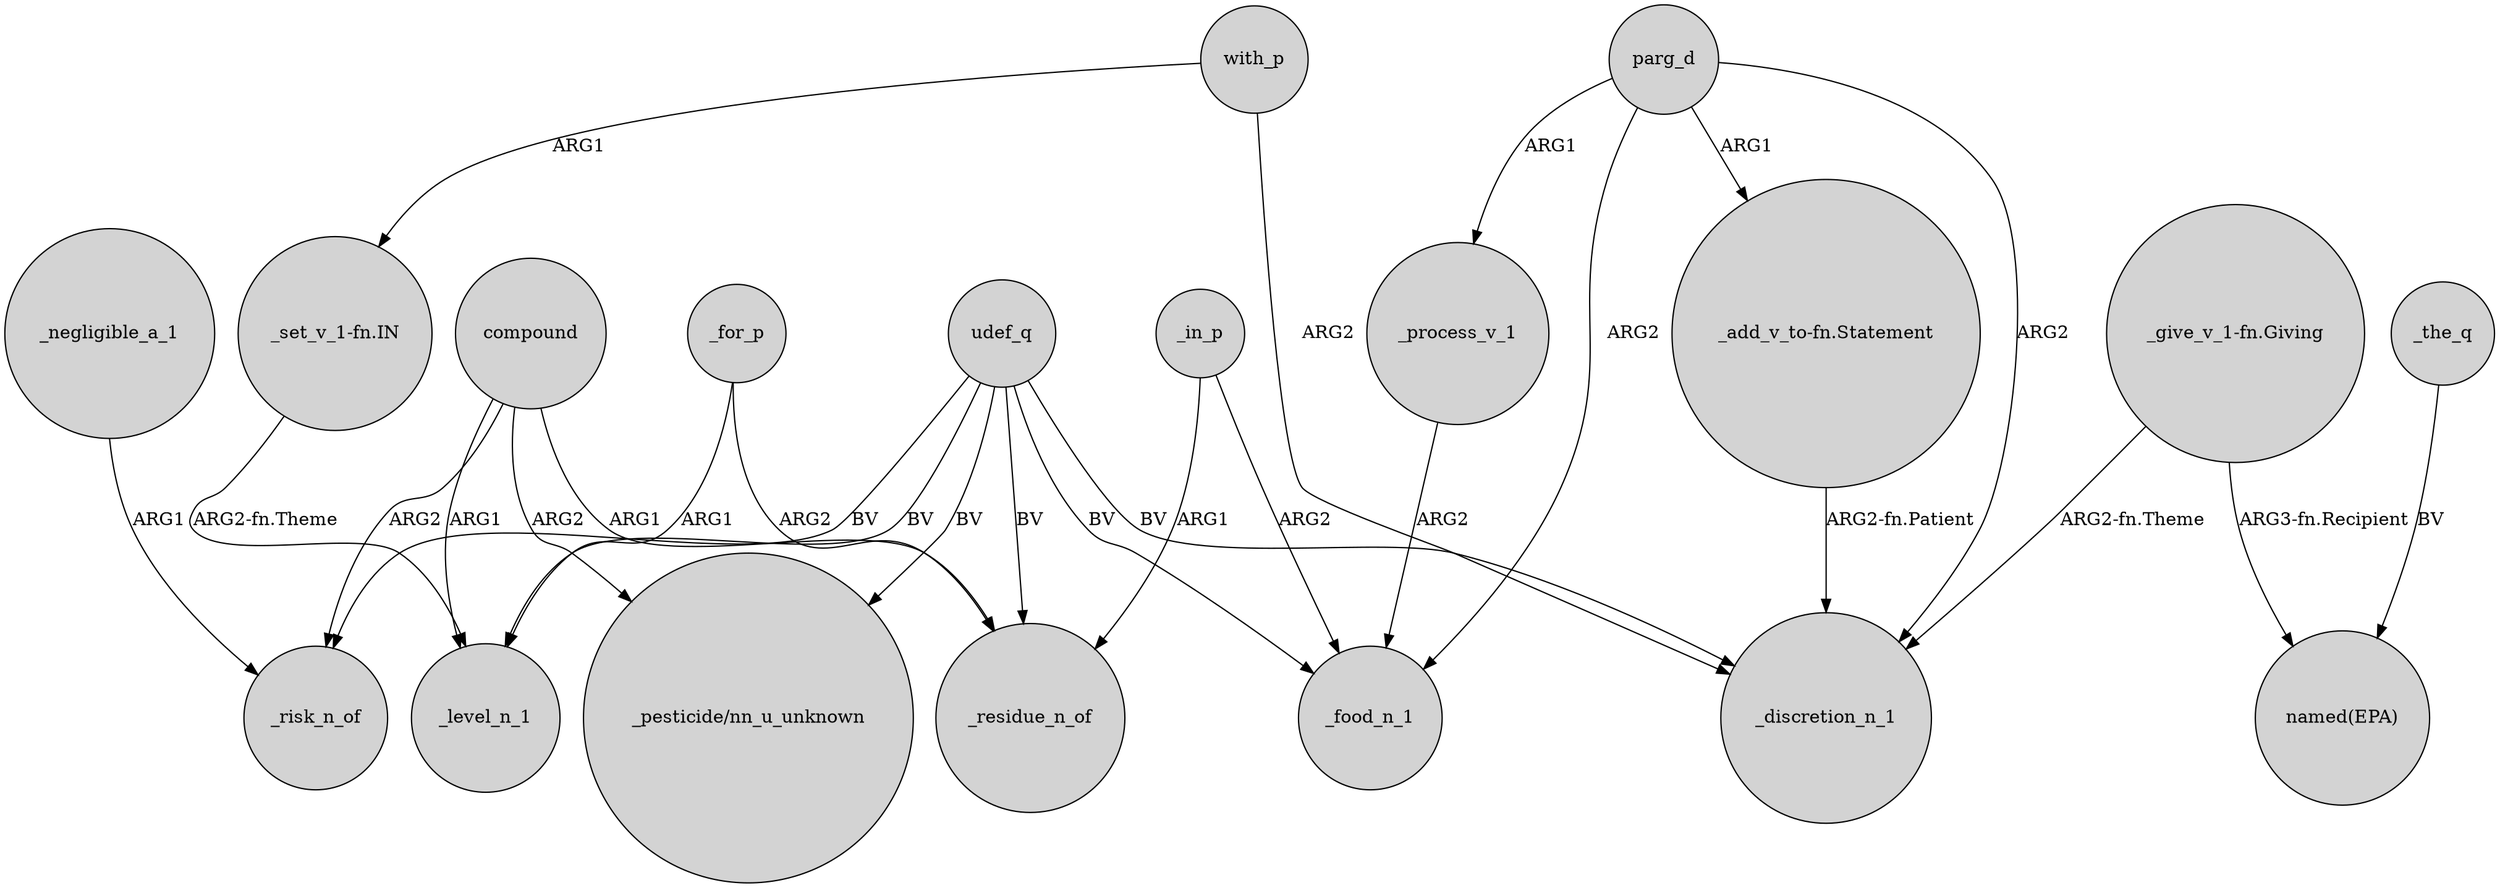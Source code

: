 digraph {
	node [shape=circle style=filled]
	udef_q -> _risk_n_of [label=BV]
	_in_p -> _food_n_1 [label=ARG2]
	"_set_v_1-fn.IN" -> _level_n_1 [label="ARG2-fn.Theme"]
	udef_q -> _discretion_n_1 [label=BV]
	"_give_v_1-fn.Giving" -> _discretion_n_1 [label="ARG2-fn.Theme"]
	"_add_v_to-fn.Statement" -> _discretion_n_1 [label="ARG2-fn.Patient"]
	parg_d -> _process_v_1 [label=ARG1]
	compound -> _residue_n_of [label=ARG1]
	_for_p -> _residue_n_of [label=ARG2]
	compound -> _risk_n_of [label=ARG2]
	parg_d -> "_add_v_to-fn.Statement" [label=ARG1]
	_negligible_a_1 -> _risk_n_of [label=ARG1]
	udef_q -> _food_n_1 [label=BV]
	with_p -> "_set_v_1-fn.IN" [label=ARG1]
	compound -> "_pesticide/nn_u_unknown" [label=ARG2]
	udef_q -> _level_n_1 [label=BV]
	parg_d -> _food_n_1 [label=ARG2]
	"_give_v_1-fn.Giving" -> "named(EPA)" [label="ARG3-fn.Recipient"]
	udef_q -> _residue_n_of [label=BV]
	_for_p -> _level_n_1 [label=ARG1]
	udef_q -> "_pesticide/nn_u_unknown" [label=BV]
	parg_d -> _discretion_n_1 [label=ARG2]
	with_p -> _discretion_n_1 [label=ARG2]
	_in_p -> _residue_n_of [label=ARG1]
	_the_q -> "named(EPA)" [label=BV]
	compound -> _level_n_1 [label=ARG1]
	_process_v_1 -> _food_n_1 [label=ARG2]
}
